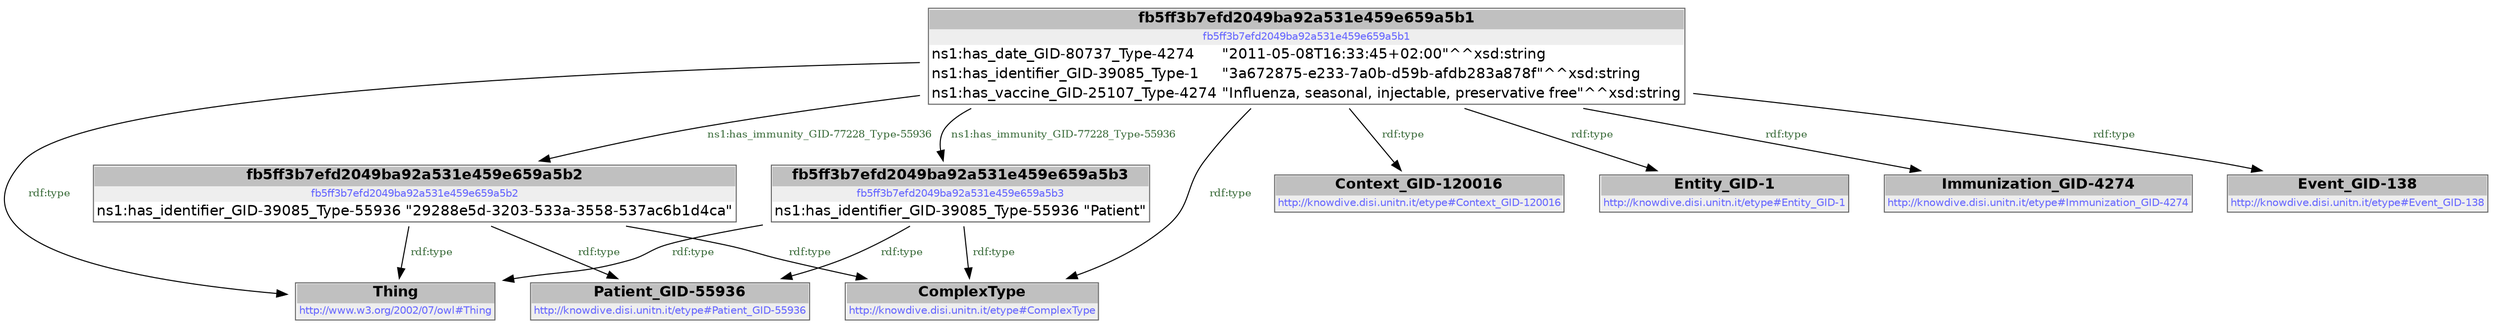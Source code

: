 digraph { 
 node [ fontname="DejaVu Sans" ] ; 
	node1 -> node2 [ color=BLACK, label=< <font point-size='10' color='#336633'>rdf:type</font> > ] ;
	node3 -> node4 [ color=BLACK, label=< <font point-size='10' color='#336633'>rdf:type</font> > ] ;
	node0 -> node5 [ color=BLACK, label=< <font point-size='10' color='#336633'>rdf:type</font> > ] ;
	node1 -> node6 [ color=BLACK, label=< <font point-size='10' color='#336633'>rdf:type</font> > ] ;
	node3 -> node2 [ color=BLACK, label=< <font point-size='10' color='#336633'>rdf:type</font> > ] ;
	node1 -> node7 [ color=BLACK, label=< <font point-size='10' color='#336633'>rdf:type</font> > ] ;
	node1 -> node3 [ color=BLACK, label=< <font point-size='10' color='#336633'>ns1:has_immunity_GID-77228_Type-55936</font> > ] ;
	node0 -> node4 [ color=BLACK, label=< <font point-size='10' color='#336633'>rdf:type</font> > ] ;
	node0 -> node2 [ color=BLACK, label=< <font point-size='10' color='#336633'>rdf:type</font> > ] ;
	node1 -> node5 [ color=BLACK, label=< <font point-size='10' color='#336633'>rdf:type</font> > ] ;
	node3 -> node5 [ color=BLACK, label=< <font point-size='10' color='#336633'>rdf:type</font> > ] ;
	node1 -> node0 [ color=BLACK, label=< <font point-size='10' color='#336633'>ns1:has_immunity_GID-77228_Type-55936</font> > ] ;
	node1 -> node8 [ color=BLACK, label=< <font point-size='10' color='#336633'>rdf:type</font> > ] ;
	node1 -> node9 [ color=BLACK, label=< <font point-size='10' color='#336633'>rdf:type</font> > ] ;
# fb5ff3b7efd2049ba92a531e459e659a5b2 node0
node0 [ shape=none, color=black label=< <table color='#666666' cellborder='0' cellspacing='0' border='1'><tr><td colspan='2' bgcolor='grey'><B>fb5ff3b7efd2049ba92a531e459e659a5b2</B></td></tr><tr><td href='fb5ff3b7efd2049ba92a531e459e659a5b2' bgcolor='#eeeeee' colspan='2'><font point-size='10' color='#6666ff'>fb5ff3b7efd2049ba92a531e459e659a5b2</font></td></tr><tr><td align='left'>ns1:has_identifier_GID-39085_Type-55936</td><td align='left'>&quot;29288e5d-3203-533a-3558-537ac6b1d4ca&quot;</td></tr></table> > ] 
# fb5ff3b7efd2049ba92a531e459e659a5b1 node1
node1 [ shape=none, color=black label=< <table color='#666666' cellborder='0' cellspacing='0' border='1'><tr><td colspan='2' bgcolor='grey'><B>fb5ff3b7efd2049ba92a531e459e659a5b1</B></td></tr><tr><td href='fb5ff3b7efd2049ba92a531e459e659a5b1' bgcolor='#eeeeee' colspan='2'><font point-size='10' color='#6666ff'>fb5ff3b7efd2049ba92a531e459e659a5b1</font></td></tr><tr><td align='left'>ns1:has_date_GID-80737_Type-4274</td><td align='left'>&quot;2011-05-08T16:33:45+02:00&quot;^^xsd:string</td></tr><tr><td align='left'>ns1:has_identifier_GID-39085_Type-1</td><td align='left'>&quot;3a672875-e233-7a0b-d59b-afdb283a878f&quot;^^xsd:string</td></tr><tr><td align='left'>ns1:has_vaccine_GID-25107_Type-4274</td><td align='left'>&quot;Influenza, seasonal, injectable, preservative free&quot;^^xsd:string</td></tr></table> > ] 
# http://www.w3.org/2002/07/owl#Thing node2
node2 [ shape=none, color=black label=< <table color='#666666' cellborder='0' cellspacing='0' border='1'><tr><td colspan='2' bgcolor='grey'><B>Thing</B></td></tr><tr><td href='http://www.w3.org/2002/07/owl#Thing' bgcolor='#eeeeee' colspan='2'><font point-size='10' color='#6666ff'>http://www.w3.org/2002/07/owl#Thing</font></td></tr></table> > ] 
# fb5ff3b7efd2049ba92a531e459e659a5b3 node3
node3 [ shape=none, color=black label=< <table color='#666666' cellborder='0' cellspacing='0' border='1'><tr><td colspan='2' bgcolor='grey'><B>fb5ff3b7efd2049ba92a531e459e659a5b3</B></td></tr><tr><td href='fb5ff3b7efd2049ba92a531e459e659a5b3' bgcolor='#eeeeee' colspan='2'><font point-size='10' color='#6666ff'>fb5ff3b7efd2049ba92a531e459e659a5b3</font></td></tr><tr><td align='left'>ns1:has_identifier_GID-39085_Type-55936</td><td align='left'>&quot;Patient&quot;</td></tr></table> > ] 
# http://knowdive.disi.unitn.it/etype#Patient_GID-55936 node4
node4 [ shape=none, color=black label=< <table color='#666666' cellborder='0' cellspacing='0' border='1'><tr><td colspan='2' bgcolor='grey'><B>Patient_GID-55936</B></td></tr><tr><td href='http://knowdive.disi.unitn.it/etype#Patient_GID-55936' bgcolor='#eeeeee' colspan='2'><font point-size='10' color='#6666ff'>http://knowdive.disi.unitn.it/etype#Patient_GID-55936</font></td></tr></table> > ] 
# http://knowdive.disi.unitn.it/etype#ComplexType node5
node5 [ shape=none, color=black label=< <table color='#666666' cellborder='0' cellspacing='0' border='1'><tr><td colspan='2' bgcolor='grey'><B>ComplexType</B></td></tr><tr><td href='http://knowdive.disi.unitn.it/etype#ComplexType' bgcolor='#eeeeee' colspan='2'><font point-size='10' color='#6666ff'>http://knowdive.disi.unitn.it/etype#ComplexType</font></td></tr></table> > ] 
# http://knowdive.disi.unitn.it/etype#Context_GID-120016 node6
node6 [ shape=none, color=black label=< <table color='#666666' cellborder='0' cellspacing='0' border='1'><tr><td colspan='2' bgcolor='grey'><B>Context_GID-120016</B></td></tr><tr><td href='http://knowdive.disi.unitn.it/etype#Context_GID-120016' bgcolor='#eeeeee' colspan='2'><font point-size='10' color='#6666ff'>http://knowdive.disi.unitn.it/etype#Context_GID-120016</font></td></tr></table> > ] 
# http://knowdive.disi.unitn.it/etype#Entity_GID-1 node7
node7 [ shape=none, color=black label=< <table color='#666666' cellborder='0' cellspacing='0' border='1'><tr><td colspan='2' bgcolor='grey'><B>Entity_GID-1</B></td></tr><tr><td href='http://knowdive.disi.unitn.it/etype#Entity_GID-1' bgcolor='#eeeeee' colspan='2'><font point-size='10' color='#6666ff'>http://knowdive.disi.unitn.it/etype#Entity_GID-1</font></td></tr></table> > ] 
# http://knowdive.disi.unitn.it/etype#Immunization_GID-4274 node8
node8 [ shape=none, color=black label=< <table color='#666666' cellborder='0' cellspacing='0' border='1'><tr><td colspan='2' bgcolor='grey'><B>Immunization_GID-4274</B></td></tr><tr><td href='http://knowdive.disi.unitn.it/etype#Immunization_GID-4274' bgcolor='#eeeeee' colspan='2'><font point-size='10' color='#6666ff'>http://knowdive.disi.unitn.it/etype#Immunization_GID-4274</font></td></tr></table> > ] 
# http://knowdive.disi.unitn.it/etype#Event_GID-138 node9
node9 [ shape=none, color=black label=< <table color='#666666' cellborder='0' cellspacing='0' border='1'><tr><td colspan='2' bgcolor='grey'><B>Event_GID-138</B></td></tr><tr><td href='http://knowdive.disi.unitn.it/etype#Event_GID-138' bgcolor='#eeeeee' colspan='2'><font point-size='10' color='#6666ff'>http://knowdive.disi.unitn.it/etype#Event_GID-138</font></td></tr></table> > ] 
}
